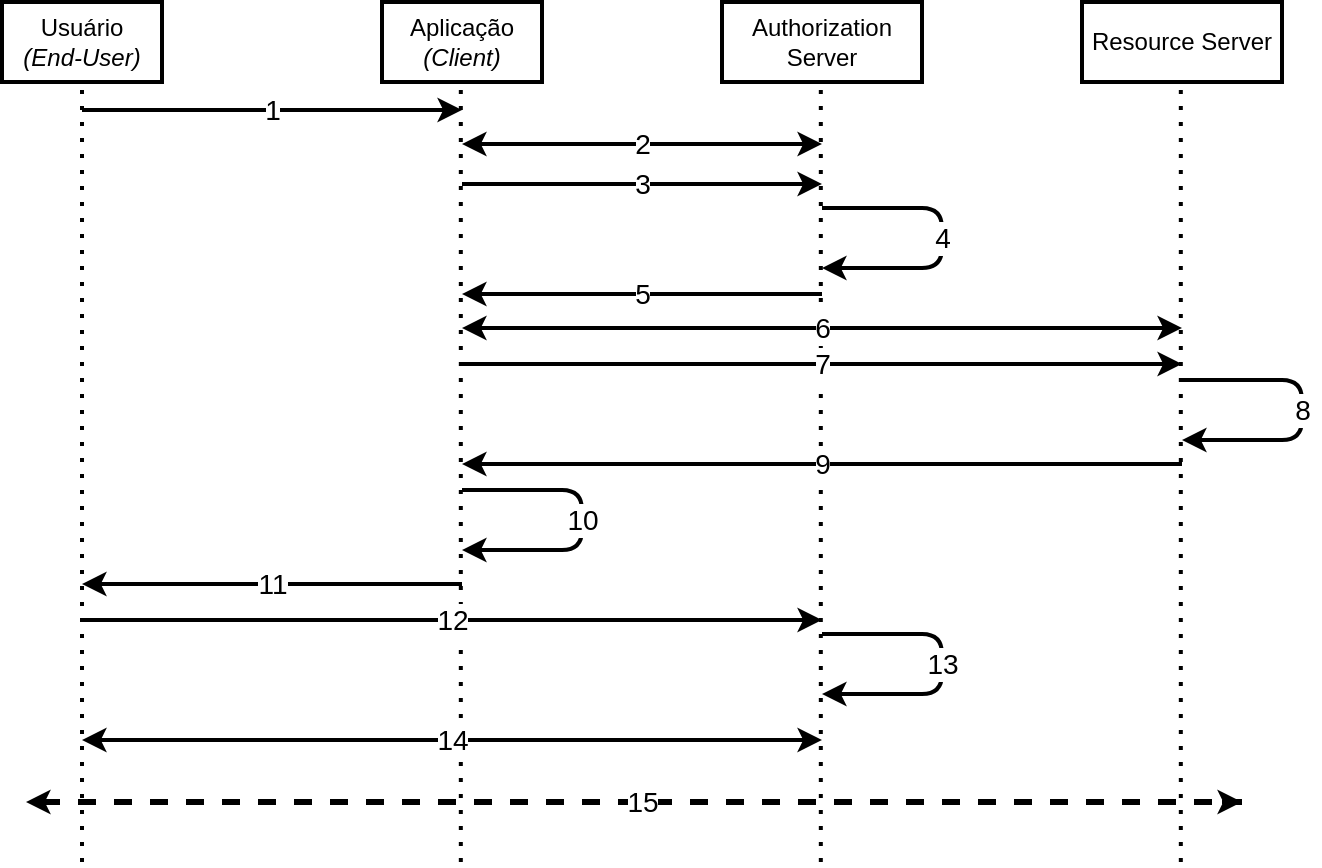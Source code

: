 <mxfile version="14.1.8" type="device"><diagram id="1xbLaGa8BnvCEq0Sf0_U" name="Page-1"><mxGraphModel dx="768" dy="482" grid="1" gridSize="10" guides="1" tooltips="1" connect="1" arrows="1" fold="1" page="1" pageScale="1" pageWidth="850" pageHeight="1100" math="0" shadow="0"><root><mxCell id="0"/><mxCell id="1" parent="0"/><mxCell id="3vCuEoNNwzsa7Q1B96Z--1" value="Usuário&lt;br&gt;&lt;i&gt;(End-User)&lt;/i&gt;" style="rounded=0;whiteSpace=wrap;html=1;strokeWidth=2;" parent="1" vertex="1"><mxGeometry x="100" y="221" width="80" height="40" as="geometry"/></mxCell><mxCell id="3vCuEoNNwzsa7Q1B96Z--5" value="Aplicação&lt;br&gt;&lt;i&gt;(Client)&lt;/i&gt;" style="rounded=0;whiteSpace=wrap;html=1;strokeWidth=2;" parent="1" vertex="1"><mxGeometry x="290" y="221" width="80" height="40" as="geometry"/></mxCell><mxCell id="3vCuEoNNwzsa7Q1B96Z--6" value="Authorization Server" style="rounded=0;whiteSpace=wrap;html=1;strokeWidth=2;" parent="1" vertex="1"><mxGeometry x="460" y="221" width="100" height="40" as="geometry"/></mxCell><mxCell id="3vCuEoNNwzsa7Q1B96Z--8" value="" style="endArrow=none;dashed=1;html=1;dashPattern=1 3;strokeWidth=2;entryX=0.5;entryY=1;entryDx=0;entryDy=0;" parent="1" target="3vCuEoNNwzsa7Q1B96Z--1" edge="1"><mxGeometry width="50" height="50" relative="1" as="geometry"><mxPoint x="140" y="651" as="sourcePoint"/><mxPoint x="360" y="391" as="targetPoint"/></mxGeometry></mxCell><mxCell id="3vCuEoNNwzsa7Q1B96Z--10" value="" style="endArrow=none;dashed=1;html=1;dashPattern=1 3;strokeWidth=2;entryX=0.5;entryY=1;entryDx=0;entryDy=0;" parent="1" edge="1"><mxGeometry width="50" height="50" relative="1" as="geometry"><mxPoint x="329.41" y="651" as="sourcePoint"/><mxPoint x="329.41" y="261.0" as="targetPoint"/></mxGeometry></mxCell><mxCell id="3vCuEoNNwzsa7Q1B96Z--11" value="" style="endArrow=none;dashed=1;html=1;dashPattern=1 3;strokeWidth=2;entryX=0.5;entryY=1;entryDx=0;entryDy=0;" parent="1" edge="1"><mxGeometry width="50" height="50" relative="1" as="geometry"><mxPoint x="509.41" y="651" as="sourcePoint"/><mxPoint x="509.41" y="261.0" as="targetPoint"/></mxGeometry></mxCell><mxCell id="3vCuEoNNwzsa7Q1B96Z--18" value="&lt;font style=&quot;font-size: 14px&quot;&gt;4&lt;br&gt;&lt;/font&gt;" style="endArrow=classic;html=1;strokeWidth=2;" parent="1" edge="1"><mxGeometry width="50" height="50" relative="1" as="geometry"><mxPoint x="510" y="324" as="sourcePoint"/><mxPoint x="510" y="354" as="targetPoint"/><Array as="points"><mxPoint x="570" y="324"/><mxPoint x="570" y="354"/></Array></mxGeometry></mxCell><mxCell id="3vCuEoNNwzsa7Q1B96Z--19" value="&lt;font style=&quot;font-size: 14px&quot;&gt;1&lt;br&gt;&lt;/font&gt;" style="endArrow=classic;html=1;strokeWidth=2;" parent="1" edge="1"><mxGeometry width="50" height="50" relative="1" as="geometry"><mxPoint x="140" y="275" as="sourcePoint"/><mxPoint x="330" y="275" as="targetPoint"/></mxGeometry></mxCell><mxCell id="3vCuEoNNwzsa7Q1B96Z--21" value="&lt;span style=&quot;font-size: 14px&quot;&gt;7&lt;/span&gt;" style="endArrow=classic;html=1;strokeWidth=2;" parent="1" edge="1"><mxGeometry width="50" height="50" relative="1" as="geometry"><mxPoint x="330" y="402" as="sourcePoint"/><mxPoint x="690" y="402" as="targetPoint"/></mxGeometry></mxCell><mxCell id="3vCuEoNNwzsa7Q1B96Z--24" value="Resource Server" style="rounded=0;whiteSpace=wrap;html=1;strokeWidth=2;" parent="1" vertex="1"><mxGeometry x="640" y="221" width="100" height="40" as="geometry"/></mxCell><mxCell id="3vCuEoNNwzsa7Q1B96Z--25" value="" style="endArrow=none;dashed=1;html=1;dashPattern=1 3;strokeWidth=2;entryX=0.5;entryY=1;entryDx=0;entryDy=0;" parent="1" edge="1"><mxGeometry width="50" height="50" relative="1" as="geometry"><mxPoint x="689.41" y="651" as="sourcePoint"/><mxPoint x="689.41" y="261.0" as="targetPoint"/></mxGeometry></mxCell><mxCell id="rPnSWnd0TwVcfDoa770s-4" value="6" style="endArrow=classic;startArrow=classic;html=1;strokeWidth=2;fontSize=14;" edge="1" parent="1"><mxGeometry width="50" height="50" relative="1" as="geometry"><mxPoint x="330" y="384" as="sourcePoint"/><mxPoint x="690" y="384" as="targetPoint"/></mxGeometry></mxCell><mxCell id="rPnSWnd0TwVcfDoa770s-5" value="&lt;font style=&quot;font-size: 14px&quot;&gt;5&lt;br&gt;&lt;/font&gt;" style="endArrow=classic;html=1;strokeWidth=2;" edge="1" parent="1"><mxGeometry width="50" height="50" relative="1" as="geometry"><mxPoint x="510" y="367" as="sourcePoint"/><mxPoint x="330" y="367" as="targetPoint"/></mxGeometry></mxCell><mxCell id="rPnSWnd0TwVcfDoa770s-6" value="2" style="endArrow=classic;startArrow=classic;html=1;strokeWidth=2;fontSize=14;" edge="1" parent="1"><mxGeometry width="50" height="50" relative="1" as="geometry"><mxPoint x="330" y="292" as="sourcePoint"/><mxPoint x="510" y="292" as="targetPoint"/></mxGeometry></mxCell><mxCell id="rPnSWnd0TwVcfDoa770s-7" value="&lt;span style=&quot;font-size: 14px&quot;&gt;3&lt;/span&gt;" style="endArrow=classic;html=1;strokeWidth=2;" edge="1" parent="1"><mxGeometry width="50" height="50" relative="1" as="geometry"><mxPoint x="330" y="312" as="sourcePoint"/><mxPoint x="510" y="312" as="targetPoint"/></mxGeometry></mxCell><mxCell id="rPnSWnd0TwVcfDoa770s-8" value="&lt;font style=&quot;font-size: 14px&quot;&gt;8&lt;br&gt;&lt;/font&gt;" style="endArrow=classic;html=1;strokeWidth=2;" edge="1" parent="1"><mxGeometry width="50" height="50" relative="1" as="geometry"><mxPoint x="690" y="410" as="sourcePoint"/><mxPoint x="690" y="440" as="targetPoint"/><Array as="points"><mxPoint x="750" y="410"/><mxPoint x="750" y="440"/></Array></mxGeometry></mxCell><mxCell id="rPnSWnd0TwVcfDoa770s-9" value="&lt;font style=&quot;font-size: 14px&quot;&gt;9&lt;br&gt;&lt;/font&gt;" style="endArrow=classic;html=1;strokeWidth=2;" edge="1" parent="1"><mxGeometry width="50" height="50" relative="1" as="geometry"><mxPoint x="690" y="452" as="sourcePoint"/><mxPoint x="330" y="452" as="targetPoint"/></mxGeometry></mxCell><mxCell id="rPnSWnd0TwVcfDoa770s-10" value="&lt;font style=&quot;font-size: 14px&quot;&gt;10&lt;br&gt;&lt;/font&gt;" style="endArrow=classic;html=1;strokeWidth=2;" edge="1" parent="1"><mxGeometry width="50" height="50" relative="1" as="geometry"><mxPoint x="330" y="465" as="sourcePoint"/><mxPoint x="330" y="495" as="targetPoint"/><Array as="points"><mxPoint x="390" y="465"/><mxPoint x="390" y="495"/></Array></mxGeometry></mxCell><mxCell id="rPnSWnd0TwVcfDoa770s-12" value="&lt;font style=&quot;font-size: 14px&quot;&gt;11&lt;br&gt;&lt;/font&gt;" style="endArrow=classic;html=1;strokeWidth=2;" edge="1" parent="1"><mxGeometry width="50" height="50" relative="1" as="geometry"><mxPoint x="330" y="512" as="sourcePoint"/><mxPoint x="140" y="512" as="targetPoint"/></mxGeometry></mxCell><mxCell id="rPnSWnd0TwVcfDoa770s-13" value="&lt;span style=&quot;font-size: 14px&quot;&gt;12&lt;/span&gt;" style="endArrow=classic;html=1;strokeWidth=2;" edge="1" parent="1"><mxGeometry width="50" height="50" relative="1" as="geometry"><mxPoint x="140" y="530" as="sourcePoint"/><mxPoint x="510" y="530" as="targetPoint"/></mxGeometry></mxCell><mxCell id="rPnSWnd0TwVcfDoa770s-14" value="&lt;font style=&quot;font-size: 14px&quot;&gt;13&lt;br&gt;&lt;/font&gt;" style="endArrow=classic;html=1;strokeWidth=2;" edge="1" parent="1"><mxGeometry width="50" height="50" relative="1" as="geometry"><mxPoint x="510" y="537" as="sourcePoint"/><mxPoint x="510" y="567" as="targetPoint"/><Array as="points"><mxPoint x="570" y="537"/><mxPoint x="570" y="567"/></Array></mxGeometry></mxCell><mxCell id="rPnSWnd0TwVcfDoa770s-15" value="14" style="endArrow=classic;startArrow=classic;html=1;strokeWidth=2;fontSize=14;" edge="1" parent="1"><mxGeometry width="50" height="50" relative="1" as="geometry"><mxPoint x="140" y="590" as="sourcePoint"/><mxPoint x="510" y="590" as="targetPoint"/></mxGeometry></mxCell><mxCell id="rPnSWnd0TwVcfDoa770s-22" value="15" style="endArrow=none;html=1;strokeWidth=3;fontSize=14;dashed=1;" edge="1" parent="1"><mxGeometry width="50" height="50" relative="1" as="geometry"><mxPoint x="120" y="621" as="sourcePoint"/><mxPoint x="720" y="621" as="targetPoint"/></mxGeometry></mxCell><mxCell id="rPnSWnd0TwVcfDoa770s-25" value="" style="endArrow=classic;html=1;strokeWidth=2;fontSize=14;" edge="1" parent="1"><mxGeometry width="50" height="50" relative="1" as="geometry"><mxPoint x="121" y="621" as="sourcePoint"/><mxPoint x="112" y="621" as="targetPoint"/></mxGeometry></mxCell><mxCell id="rPnSWnd0TwVcfDoa770s-27" value="" style="endArrow=classic;html=1;strokeWidth=2;fontSize=14;" edge="1" parent="1"><mxGeometry width="50" height="50" relative="1" as="geometry"><mxPoint x="710" y="621" as="sourcePoint"/><mxPoint x="720" y="621" as="targetPoint"/></mxGeometry></mxCell></root></mxGraphModel></diagram></mxfile>